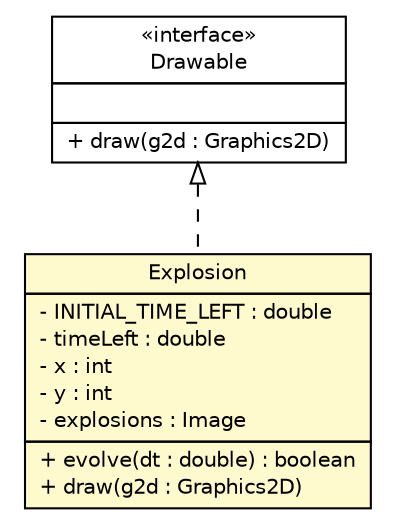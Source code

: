 #!/usr/local/bin/dot
#
# Class diagram 
# Generated by UMLGraph version R5_6 (http://www.umlgraph.org/)
#

digraph G {
	edge [fontname="Helvetica",fontsize=10,labelfontname="Helvetica",labelfontsize=10];
	node [fontname="Helvetica",fontsize=10,shape=plaintext];
	nodesep=0.25;
	ranksep=0.5;
	// main.Explosion
	c8293 [label=<<table title="main.Explosion" border="0" cellborder="1" cellspacing="0" cellpadding="2" port="p" bgcolor="lemonChiffon" href="./Explosion.html">
		<tr><td><table border="0" cellspacing="0" cellpadding="1">
<tr><td align="center" balign="center"> Explosion </td></tr>
		</table></td></tr>
		<tr><td><table border="0" cellspacing="0" cellpadding="1">
<tr><td align="left" balign="left"> - INITIAL_TIME_LEFT : double </td></tr>
<tr><td align="left" balign="left"> - timeLeft : double </td></tr>
<tr><td align="left" balign="left"> - x : int </td></tr>
<tr><td align="left" balign="left"> - y : int </td></tr>
<tr><td align="left" balign="left"> - explosions : Image </td></tr>
		</table></td></tr>
		<tr><td><table border="0" cellspacing="0" cellpadding="1">
<tr><td align="left" balign="left"> + evolve(dt : double) : boolean </td></tr>
<tr><td align="left" balign="left"> + draw(g2d : Graphics2D) </td></tr>
		</table></td></tr>
		</table>>, URL="./Explosion.html", fontname="Helvetica", fontcolor="black", fontsize=10.0];
	// main.Drawable
	c8295 [label=<<table title="main.Drawable" border="0" cellborder="1" cellspacing="0" cellpadding="2" port="p" href="./Drawable.html">
		<tr><td><table border="0" cellspacing="0" cellpadding="1">
<tr><td align="center" balign="center"> &#171;interface&#187; </td></tr>
<tr><td align="center" balign="center"> Drawable </td></tr>
		</table></td></tr>
		<tr><td><table border="0" cellspacing="0" cellpadding="1">
<tr><td align="left" balign="left">  </td></tr>
		</table></td></tr>
		<tr><td><table border="0" cellspacing="0" cellpadding="1">
<tr><td align="left" balign="left"> + draw(g2d : Graphics2D) </td></tr>
		</table></td></tr>
		</table>>, URL="./Drawable.html", fontname="Helvetica", fontcolor="black", fontsize=10.0];
	//main.Explosion implements main.Drawable
	c8295:p -> c8293:p [dir=back,arrowtail=empty,style=dashed];
}

